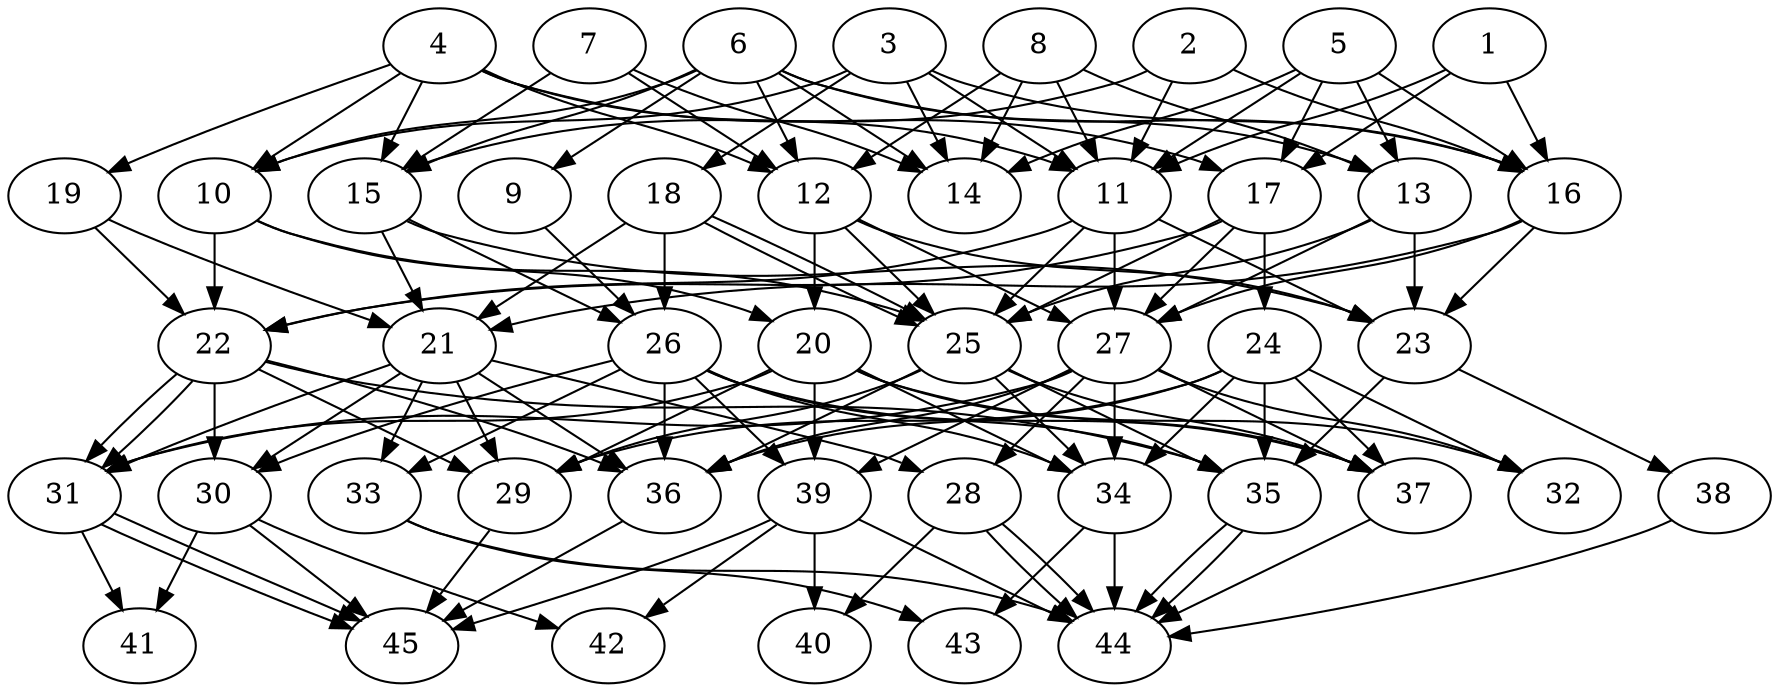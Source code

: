 // DAG automatically generated by daggen at Thu Oct  3 14:07:24 2019
// ./daggen --dot -n 45 --ccr 0.3 --fat 0.7 --regular 0.5 --density 0.7 --mindata 5242880 --maxdata 52428800 
digraph G {
  1 [size="33522347", alpha="0.01", expect_size="10056704"] 
  1 -> 11 [size ="10056704"]
  1 -> 16 [size ="10056704"]
  1 -> 17 [size ="10056704"]
  2 [size="100761600", alpha="0.20", expect_size="30228480"] 
  2 -> 11 [size ="30228480"]
  2 -> 15 [size ="30228480"]
  2 -> 16 [size ="30228480"]
  3 [size="165236053", alpha="0.08", expect_size="49570816"] 
  3 -> 10 [size ="49570816"]
  3 -> 11 [size ="49570816"]
  3 -> 14 [size ="49570816"]
  3 -> 16 [size ="49570816"]
  3 -> 18 [size ="49570816"]
  4 [size="127563093", alpha="0.10", expect_size="38268928"] 
  4 -> 10 [size ="38268928"]
  4 -> 11 [size ="38268928"]
  4 -> 12 [size ="38268928"]
  4 -> 15 [size ="38268928"]
  4 -> 17 [size ="38268928"]
  4 -> 19 [size ="38268928"]
  5 [size="21889707", alpha="0.08", expect_size="6566912"] 
  5 -> 11 [size ="6566912"]
  5 -> 13 [size ="6566912"]
  5 -> 14 [size ="6566912"]
  5 -> 16 [size ="6566912"]
  5 -> 17 [size ="6566912"]
  6 [size="160989867", alpha="0.17", expect_size="48296960"] 
  6 -> 9 [size ="48296960"]
  6 -> 10 [size ="48296960"]
  6 -> 12 [size ="48296960"]
  6 -> 13 [size ="48296960"]
  6 -> 14 [size ="48296960"]
  6 -> 15 [size ="48296960"]
  6 -> 16 [size ="48296960"]
  7 [size="165638827", alpha="0.00", expect_size="49691648"] 
  7 -> 12 [size ="49691648"]
  7 -> 14 [size ="49691648"]
  7 -> 15 [size ="49691648"]
  8 [size="115998720", alpha="0.01", expect_size="34799616"] 
  8 -> 11 [size ="34799616"]
  8 -> 12 [size ="34799616"]
  8 -> 13 [size ="34799616"]
  8 -> 14 [size ="34799616"]
  9 [size="161163947", alpha="0.03", expect_size="48349184"] 
  9 -> 26 [size ="48349184"]
  10 [size="53210453", alpha="0.11", expect_size="15963136"] 
  10 -> 20 [size ="15963136"]
  10 -> 22 [size ="15963136"]
  10 -> 25 [size ="15963136"]
  11 [size="47779840", alpha="0.14", expect_size="14333952"] 
  11 -> 22 [size ="14333952"]
  11 -> 23 [size ="14333952"]
  11 -> 25 [size ="14333952"]
  11 -> 27 [size ="14333952"]
  12 [size="58965333", alpha="0.04", expect_size="17689600"] 
  12 -> 20 [size ="17689600"]
  12 -> 23 [size ="17689600"]
  12 -> 25 [size ="17689600"]
  12 -> 27 [size ="17689600"]
  13 [size="57794560", alpha="0.06", expect_size="17338368"] 
  13 -> 23 [size ="17338368"]
  13 -> 25 [size ="17338368"]
  13 -> 27 [size ="17338368"]
  14 [size="124026880", alpha="0.11", expect_size="37208064"] 
  15 [size="46684160", alpha="0.09", expect_size="14005248"] 
  15 -> 21 [size ="14005248"]
  15 -> 23 [size ="14005248"]
  15 -> 26 [size ="14005248"]
  16 [size="108288000", alpha="0.04", expect_size="32486400"] 
  16 -> 21 [size ="32486400"]
  16 -> 23 [size ="32486400"]
  16 -> 27 [size ="32486400"]
  17 [size="86251520", alpha="0.09", expect_size="25875456"] 
  17 -> 22 [size ="25875456"]
  17 -> 24 [size ="25875456"]
  17 -> 25 [size ="25875456"]
  17 -> 27 [size ="25875456"]
  18 [size="88459947", alpha="0.11", expect_size="26537984"] 
  18 -> 21 [size ="26537984"]
  18 -> 25 [size ="26537984"]
  18 -> 25 [size ="26537984"]
  18 -> 26 [size ="26537984"]
  19 [size="94839467", alpha="0.17", expect_size="28451840"] 
  19 -> 21 [size ="28451840"]
  19 -> 22 [size ="28451840"]
  20 [size="116172800", alpha="0.07", expect_size="34851840"] 
  20 -> 29 [size ="34851840"]
  20 -> 31 [size ="34851840"]
  20 -> 32 [size ="34851840"]
  20 -> 34 [size ="34851840"]
  20 -> 37 [size ="34851840"]
  20 -> 39 [size ="34851840"]
  21 [size="41533440", alpha="0.18", expect_size="12460032"] 
  21 -> 28 [size ="12460032"]
  21 -> 29 [size ="12460032"]
  21 -> 30 [size ="12460032"]
  21 -> 31 [size ="12460032"]
  21 -> 33 [size ="12460032"]
  21 -> 36 [size ="12460032"]
  22 [size="152589653", alpha="0.19", expect_size="45776896"] 
  22 -> 29 [size ="45776896"]
  22 -> 30 [size ="45776896"]
  22 -> 31 [size ="45776896"]
  22 -> 31 [size ="45776896"]
  22 -> 35 [size ="45776896"]
  22 -> 36 [size ="45776896"]
  23 [size="24531627", alpha="0.20", expect_size="7359488"] 
  23 -> 35 [size ="7359488"]
  23 -> 38 [size ="7359488"]
  24 [size="69181440", alpha="0.14", expect_size="20754432"] 
  24 -> 29 [size ="20754432"]
  24 -> 32 [size ="20754432"]
  24 -> 34 [size ="20754432"]
  24 -> 35 [size ="20754432"]
  24 -> 36 [size ="20754432"]
  24 -> 37 [size ="20754432"]
  25 [size="156596907", alpha="0.09", expect_size="46979072"] 
  25 -> 29 [size ="46979072"]
  25 -> 34 [size ="46979072"]
  25 -> 35 [size ="46979072"]
  25 -> 36 [size ="46979072"]
  25 -> 37 [size ="46979072"]
  26 [size="72000853", alpha="0.03", expect_size="21600256"] 
  26 -> 30 [size ="21600256"]
  26 -> 33 [size ="21600256"]
  26 -> 34 [size ="21600256"]
  26 -> 35 [size ="21600256"]
  26 -> 36 [size ="21600256"]
  26 -> 37 [size ="21600256"]
  26 -> 39 [size ="21600256"]
  27 [size="103379627", alpha="0.15", expect_size="31013888"] 
  27 -> 28 [size ="31013888"]
  27 -> 31 [size ="31013888"]
  27 -> 32 [size ="31013888"]
  27 -> 34 [size ="31013888"]
  27 -> 36 [size ="31013888"]
  27 -> 37 [size ="31013888"]
  27 -> 39 [size ="31013888"]
  28 [size="173789867", alpha="0.19", expect_size="52136960"] 
  28 -> 40 [size ="52136960"]
  28 -> 44 [size ="52136960"]
  28 -> 44 [size ="52136960"]
  29 [size="101956267", alpha="0.02", expect_size="30586880"] 
  29 -> 45 [size ="30586880"]
  30 [size="81848320", alpha="0.10", expect_size="24554496"] 
  30 -> 41 [size ="24554496"]
  30 -> 42 [size ="24554496"]
  30 -> 45 [size ="24554496"]
  31 [size="132993707", alpha="0.01", expect_size="39898112"] 
  31 -> 41 [size ="39898112"]
  31 -> 45 [size ="39898112"]
  31 -> 45 [size ="39898112"]
  32 [size="114145280", alpha="0.18", expect_size="34243584"] 
  33 [size="108591787", alpha="0.19", expect_size="32577536"] 
  33 -> 43 [size ="32577536"]
  33 -> 44 [size ="32577536"]
  34 [size="106810027", alpha="0.15", expect_size="32043008"] 
  34 -> 43 [size ="32043008"]
  34 -> 44 [size ="32043008"]
  35 [size="61600427", alpha="0.14", expect_size="18480128"] 
  35 -> 44 [size ="18480128"]
  35 -> 44 [size ="18480128"]
  36 [size="134669653", alpha="0.04", expect_size="40400896"] 
  36 -> 45 [size ="40400896"]
  37 [size="154958507", alpha="0.04", expect_size="46487552"] 
  37 -> 44 [size ="46487552"]
  38 [size="113343147", alpha="0.12", expect_size="34002944"] 
  38 -> 44 [size ="34002944"]
  39 [size="108346027", alpha="0.10", expect_size="32503808"] 
  39 -> 40 [size ="32503808"]
  39 -> 42 [size ="32503808"]
  39 -> 44 [size ="32503808"]
  39 -> 45 [size ="32503808"]
  40 [size="126368427", alpha="0.01", expect_size="37910528"] 
  41 [size="45864960", alpha="0.14", expect_size="13759488"] 
  42 [size="54422187", alpha="0.05", expect_size="16326656"] 
  43 [size="36246187", alpha="0.17", expect_size="10873856"] 
  44 [size="31662080", alpha="0.16", expect_size="9498624"] 
  45 [size="147220480", alpha="0.12", expect_size="44166144"] 
}
